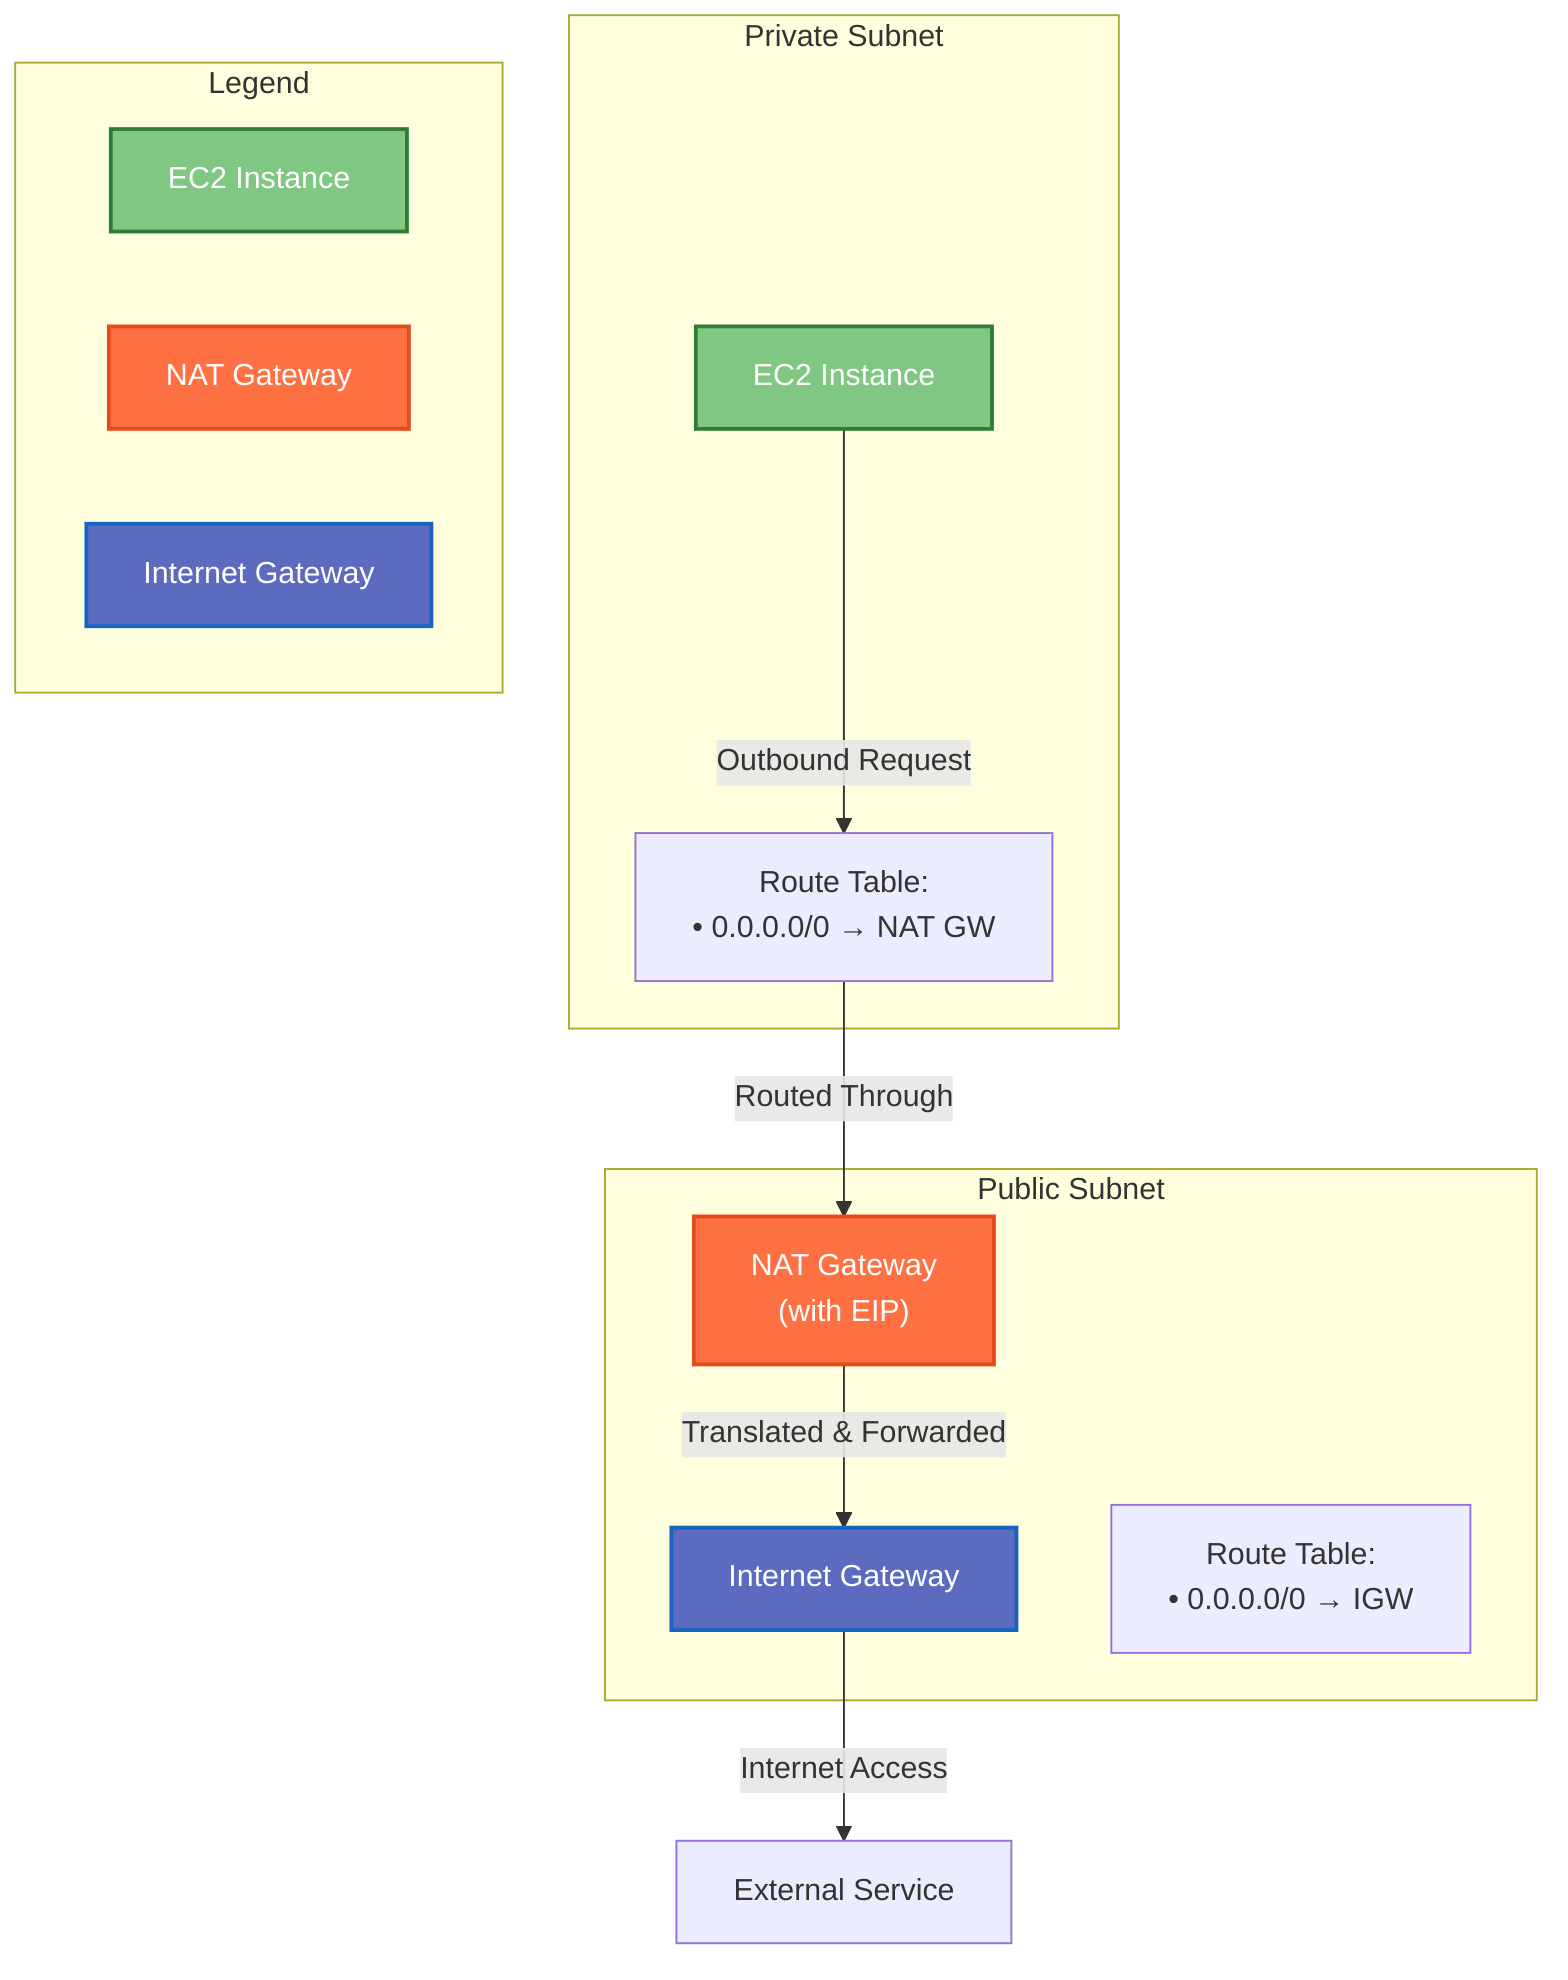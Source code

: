 flowchart TD
    classDef ec2 fill:#81c784,stroke:#2e7d32,stroke-width:2px,color:#ffffff
    classDef nat fill:#ff7043,stroke:#e64a19,stroke-width:2px,color:#ffffff
    classDef igw fill:#5c6bc0,stroke:#1565c0,stroke-width:2px,color:#ffffff
    
    subgraph Private["Private Subnet"]
        EC2["EC2 Instance"]:::ec2
        RT["Route Table:
        • 0.0.0.0/0 → NAT GW"]:::private
    end
    
    subgraph Public["Public Subnet"]
        NAT["NAT Gateway
        (with EIP)"]:::nat
        IGW["Internet Gateway"]:::igw
        PRT["Route Table:
        • 0.0.0.0/0 → IGW"]:::public
    end
    
    subgraph Legend["Legend"]
        L1[EC2 Instance]:::ec2
        L2[NAT Gateway]:::nat
        L3[Internet Gateway]:::igw
    end
    
    %% Traffic Flow
    EC2 -->|"Outbound Request"| RT
    RT -->|"Routed Through"| NAT
    NAT -->|"Translated & Forwarded"| IGW
    IGW -->|"Internet Access"| External["External Service"]